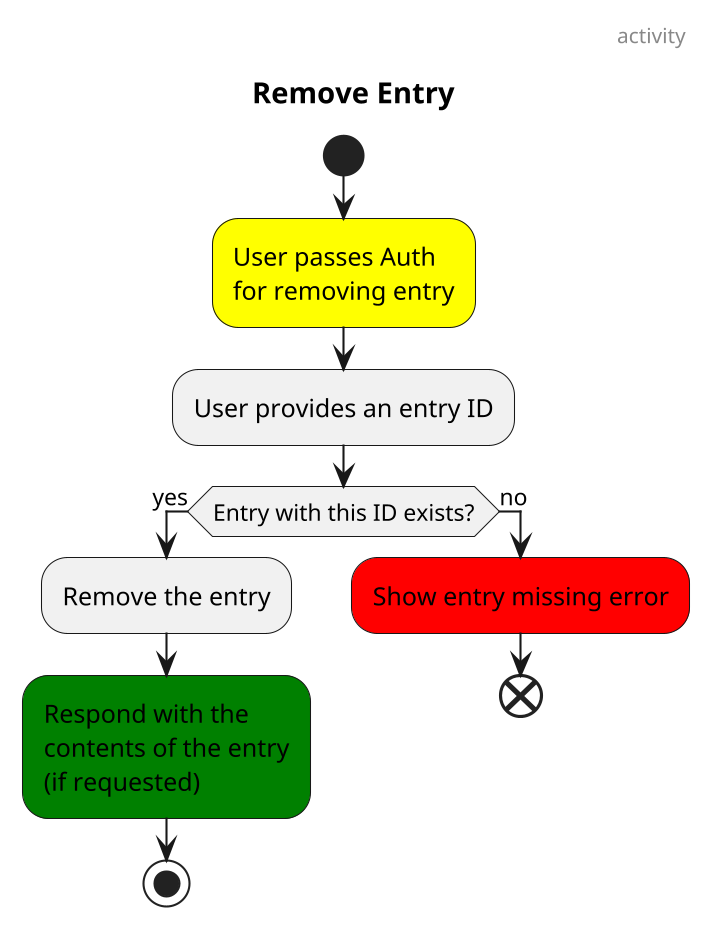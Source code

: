 @startuml remove-entry-activity
skinparam dpi 200
header activity
title Remove Entry

start
[[auth-activity.svg]]#yellow:User passes Auth\nfor removing entry;
:User provides an entry ID;
if (Entry with this ID exists?) then (yes)
    :Remove the entry;
    #green:Respond with the 
    contents of the entry
    (if requested);
    stop
else (no)
    #red:Show entry missing error;
    end
endif
@enduml